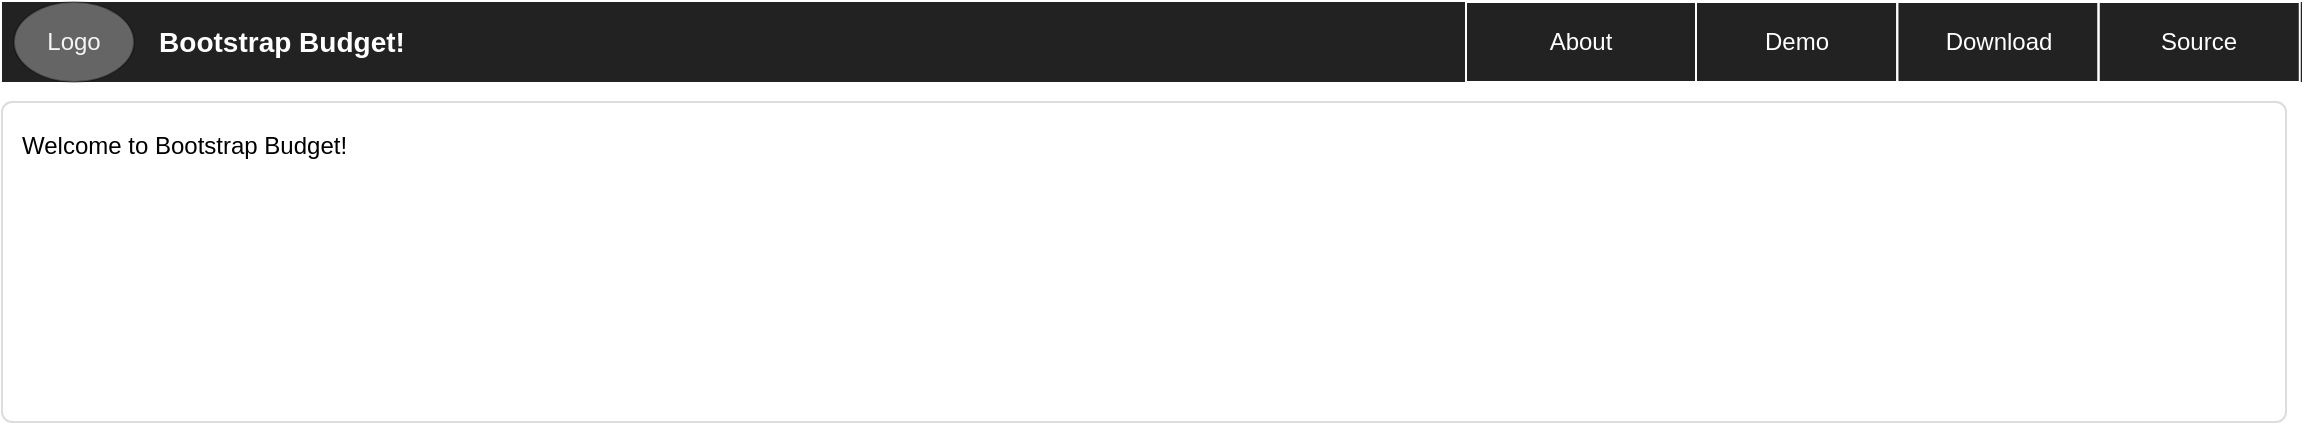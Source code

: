 <mxfile version="13.7.5" type="github">
  <diagram name="Page-1" id="c9db0220-8083-56f3-ca83-edcdcd058819">
    <mxGraphModel dx="1182" dy="732" grid="1" gridSize="10" guides="1" tooltips="1" connect="1" arrows="1" fold="1" page="1" pageScale="1.5" pageWidth="826" pageHeight="1169" background="#ffffff" math="0" shadow="0">
      <root>
        <mxCell id="0" style=";html=1;" />
        <mxCell id="1" style=";html=1;" parent="0" />
        <mxCell id="3d76a8aef4d5c911-1" value="" style="html=1;shadow=0;dashed=0;shape=mxgraph.bootstrap.rect;fillColor=#222222;strokeColor=none;whiteSpace=wrap;rounded=0;fontSize=12;fontColor=#000000;align=center;fontStyle=1;" parent="1" vertex="1">
          <mxGeometry x="38" y="70" width="1150" height="40" as="geometry" />
        </mxCell>
        <mxCell id="3d76a8aef4d5c911-2" value="Bootstrap Budget!" style="html=1;shadow=0;dashed=0;fillColor=none;strokeColor=none;shape=mxgraph.bootstrap.rect;fontSize=14;whiteSpace=wrap;fontStyle=1;fontColor=#FFFFFF;" parent="3d76a8aef4d5c911-1" vertex="1">
          <mxGeometry x="65" width="150" height="40" as="geometry" />
        </mxCell>
        <mxCell id="3d76a8aef4d5c911-7" value="About" style="html=1;shadow=0;dashed=0;fillColor=none;shape=mxgraph.bootstrap.rect;whiteSpace=wrap;strokeColor=#FFFFFF;fontColor=#FFFFFF;" parent="3d76a8aef4d5c911-1" vertex="1">
          <mxGeometry x="732" width="115" height="40" as="geometry" />
        </mxCell>
        <mxCell id="3d76a8aef4d5c911-8" value="Demo" style="html=1;shadow=0;dashed=0;fillColor=none;shape=mxgraph.bootstrap.rect;whiteSpace=wrap;fontColor=#FFFFFF;strokeColor=#FFFFFF;" parent="3d76a8aef4d5c911-1" vertex="1">
          <mxGeometry x="847" width="100.625" height="40" as="geometry" />
        </mxCell>
        <mxCell id="Nner8vEzbAquBmYjIafv-1" value="Logo" style="ellipse;whiteSpace=wrap;html=1;opacity=30;fontColor=#F5F5F5;" vertex="1" parent="3d76a8aef4d5c911-1">
          <mxGeometry x="6" width="60" height="40" as="geometry" />
        </mxCell>
        <mxCell id="Nner8vEzbAquBmYjIafv-2" value="Download" style="html=1;shadow=0;dashed=0;fillColor=none;shape=mxgraph.bootstrap.rect;whiteSpace=wrap;fontColor=#FFFFFF;strokeColor=#FFFFFF;" vertex="1" parent="3d76a8aef4d5c911-1">
          <mxGeometry x="947.63" width="100.625" height="40" as="geometry" />
        </mxCell>
        <mxCell id="Nner8vEzbAquBmYjIafv-3" value="Source" style="html=1;shadow=0;dashed=0;fillColor=none;shape=mxgraph.bootstrap.rect;whiteSpace=wrap;fontColor=#FFFFFF;strokeColor=#FFFFFF;" vertex="1" parent="3d76a8aef4d5c911-1">
          <mxGeometry x="1048.26" width="100.625" height="40" as="geometry" />
        </mxCell>
        <mxCell id="3d76a8aef4d5c911-24" value="Welcome to Bootstrap Budget!&lt;br&gt;&lt;br&gt;" style="html=1;shadow=0;dashed=0;shape=mxgraph.bootstrap.rrect;rSize=5;fontSize=12;strokeColor=#dddddd;align=left;spacing=10;verticalAlign=top;whiteSpace=wrap;rounded=0;" parent="1" vertex="1">
          <mxGeometry x="38" y="120" width="1142" height="160" as="geometry" />
        </mxCell>
      </root>
    </mxGraphModel>
  </diagram>
</mxfile>
